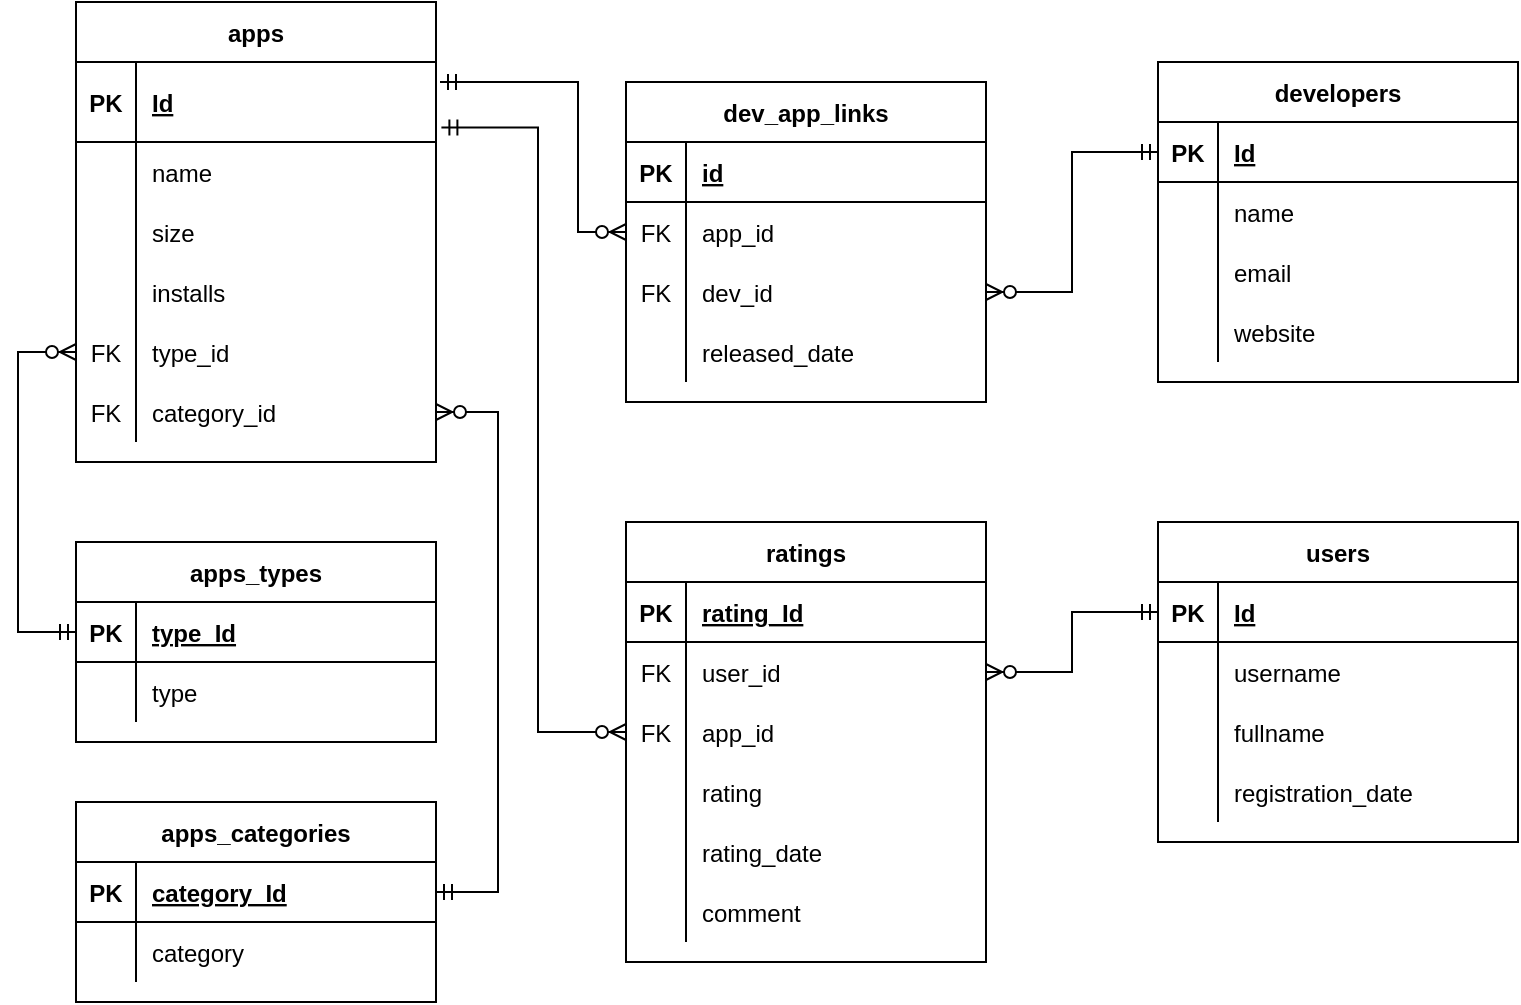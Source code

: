 <mxfile version="14.0.1" type="device"><diagram id="p-B07MjnsqWNbbaMdDTO" name="Page-1"><mxGraphModel dx="1178" dy="1857" grid="1" gridSize="10" guides="1" tooltips="1" connect="1" arrows="1" fold="1" page="1" pageScale="1" pageWidth="827" pageHeight="1169" math="0" shadow="0"><root><mxCell id="0"/><mxCell id="1" parent="0"/><mxCell id="fP9CZ4ce7HDB7MNjOcoI-24" value="developers" style="shape=table;startSize=30;container=1;collapsible=1;childLayout=tableLayout;fixedRows=1;rowLines=0;fontStyle=1;align=center;resizeLast=1;" parent="1" vertex="1"><mxGeometry x="590" y="-240" width="180" height="160" as="geometry"/></mxCell><mxCell id="fP9CZ4ce7HDB7MNjOcoI-25" value="" style="shape=partialRectangle;collapsible=0;dropTarget=0;pointerEvents=0;fillColor=none;top=0;left=0;bottom=1;right=0;points=[[0,0.5],[1,0.5]];portConstraint=eastwest;" parent="fP9CZ4ce7HDB7MNjOcoI-24" vertex="1"><mxGeometry y="30" width="180" height="30" as="geometry"/></mxCell><mxCell id="fP9CZ4ce7HDB7MNjOcoI-26" value="PK" style="shape=partialRectangle;connectable=0;fillColor=none;top=0;left=0;bottom=0;right=0;fontStyle=1;overflow=hidden;" parent="fP9CZ4ce7HDB7MNjOcoI-25" vertex="1"><mxGeometry width="30" height="30" as="geometry"/></mxCell><mxCell id="fP9CZ4ce7HDB7MNjOcoI-27" value="Id" style="shape=partialRectangle;connectable=0;fillColor=none;top=0;left=0;bottom=0;right=0;align=left;spacingLeft=6;fontStyle=5;overflow=hidden;" parent="fP9CZ4ce7HDB7MNjOcoI-25" vertex="1"><mxGeometry x="30" width="150" height="30" as="geometry"/></mxCell><mxCell id="fP9CZ4ce7HDB7MNjOcoI-28" value="" style="shape=partialRectangle;collapsible=0;dropTarget=0;pointerEvents=0;fillColor=none;top=0;left=0;bottom=0;right=0;points=[[0,0.5],[1,0.5]];portConstraint=eastwest;" parent="fP9CZ4ce7HDB7MNjOcoI-24" vertex="1"><mxGeometry y="60" width="180" height="30" as="geometry"/></mxCell><mxCell id="fP9CZ4ce7HDB7MNjOcoI-29" value="" style="shape=partialRectangle;connectable=0;fillColor=none;top=0;left=0;bottom=0;right=0;editable=1;overflow=hidden;" parent="fP9CZ4ce7HDB7MNjOcoI-28" vertex="1"><mxGeometry width="30" height="30" as="geometry"/></mxCell><mxCell id="fP9CZ4ce7HDB7MNjOcoI-30" value="name" style="shape=partialRectangle;connectable=0;fillColor=none;top=0;left=0;bottom=0;right=0;align=left;spacingLeft=6;overflow=hidden;" parent="fP9CZ4ce7HDB7MNjOcoI-28" vertex="1"><mxGeometry x="30" width="150" height="30" as="geometry"/></mxCell><mxCell id="fP9CZ4ce7HDB7MNjOcoI-31" value="" style="shape=partialRectangle;collapsible=0;dropTarget=0;pointerEvents=0;fillColor=none;top=0;left=0;bottom=0;right=0;points=[[0,0.5],[1,0.5]];portConstraint=eastwest;" parent="fP9CZ4ce7HDB7MNjOcoI-24" vertex="1"><mxGeometry y="90" width="180" height="30" as="geometry"/></mxCell><mxCell id="fP9CZ4ce7HDB7MNjOcoI-32" value="" style="shape=partialRectangle;connectable=0;fillColor=none;top=0;left=0;bottom=0;right=0;editable=1;overflow=hidden;" parent="fP9CZ4ce7HDB7MNjOcoI-31" vertex="1"><mxGeometry width="30" height="30" as="geometry"/></mxCell><mxCell id="fP9CZ4ce7HDB7MNjOcoI-33" value="email" style="shape=partialRectangle;connectable=0;fillColor=none;top=0;left=0;bottom=0;right=0;align=left;spacingLeft=6;overflow=hidden;" parent="fP9CZ4ce7HDB7MNjOcoI-31" vertex="1"><mxGeometry x="30" width="150" height="30" as="geometry"/></mxCell><mxCell id="fP9CZ4ce7HDB7MNjOcoI-34" value="" style="shape=partialRectangle;collapsible=0;dropTarget=0;pointerEvents=0;fillColor=none;top=0;left=0;bottom=0;right=0;points=[[0,0.5],[1,0.5]];portConstraint=eastwest;" parent="fP9CZ4ce7HDB7MNjOcoI-24" vertex="1"><mxGeometry y="120" width="180" height="30" as="geometry"/></mxCell><mxCell id="fP9CZ4ce7HDB7MNjOcoI-35" value="" style="shape=partialRectangle;connectable=0;fillColor=none;top=0;left=0;bottom=0;right=0;editable=1;overflow=hidden;" parent="fP9CZ4ce7HDB7MNjOcoI-34" vertex="1"><mxGeometry width="30" height="30" as="geometry"/></mxCell><mxCell id="fP9CZ4ce7HDB7MNjOcoI-36" value="website" style="shape=partialRectangle;connectable=0;fillColor=none;top=0;left=0;bottom=0;right=0;align=left;spacingLeft=6;overflow=hidden;" parent="fP9CZ4ce7HDB7MNjOcoI-34" vertex="1"><mxGeometry x="30" width="150" height="30" as="geometry"/></mxCell><mxCell id="fP9CZ4ce7HDB7MNjOcoI-37" value="apps" style="shape=table;startSize=30;container=1;collapsible=1;childLayout=tableLayout;fixedRows=1;rowLines=0;fontStyle=1;align=center;resizeLast=1;" parent="1" vertex="1"><mxGeometry x="49" y="-270" width="180" height="230" as="geometry"/></mxCell><mxCell id="fP9CZ4ce7HDB7MNjOcoI-38" value="" style="shape=partialRectangle;collapsible=0;dropTarget=0;pointerEvents=0;fillColor=none;top=0;left=0;bottom=1;right=0;points=[[0,0.5],[1,0.5]];portConstraint=eastwest;" parent="fP9CZ4ce7HDB7MNjOcoI-37" vertex="1"><mxGeometry y="30" width="180" height="40" as="geometry"/></mxCell><mxCell id="fP9CZ4ce7HDB7MNjOcoI-39" value="PK" style="shape=partialRectangle;connectable=0;fillColor=none;top=0;left=0;bottom=0;right=0;fontStyle=1;overflow=hidden;" parent="fP9CZ4ce7HDB7MNjOcoI-38" vertex="1"><mxGeometry width="30" height="40" as="geometry"/></mxCell><mxCell id="fP9CZ4ce7HDB7MNjOcoI-40" value="Id" style="shape=partialRectangle;connectable=0;fillColor=none;top=0;left=0;bottom=0;right=0;align=left;spacingLeft=6;fontStyle=5;overflow=hidden;" parent="fP9CZ4ce7HDB7MNjOcoI-38" vertex="1"><mxGeometry x="30" width="150" height="40" as="geometry"/></mxCell><mxCell id="fP9CZ4ce7HDB7MNjOcoI-41" value="" style="shape=partialRectangle;collapsible=0;dropTarget=0;pointerEvents=0;fillColor=none;top=0;left=0;bottom=0;right=0;points=[[0,0.5],[1,0.5]];portConstraint=eastwest;" parent="fP9CZ4ce7HDB7MNjOcoI-37" vertex="1"><mxGeometry y="70" width="180" height="30" as="geometry"/></mxCell><mxCell id="fP9CZ4ce7HDB7MNjOcoI-42" value="" style="shape=partialRectangle;connectable=0;fillColor=none;top=0;left=0;bottom=0;right=0;editable=1;overflow=hidden;" parent="fP9CZ4ce7HDB7MNjOcoI-41" vertex="1"><mxGeometry width="30" height="30" as="geometry"/></mxCell><mxCell id="fP9CZ4ce7HDB7MNjOcoI-43" value="name" style="shape=partialRectangle;connectable=0;fillColor=none;top=0;left=0;bottom=0;right=0;align=left;spacingLeft=6;overflow=hidden;" parent="fP9CZ4ce7HDB7MNjOcoI-41" vertex="1"><mxGeometry x="30" width="150" height="30" as="geometry"/></mxCell><mxCell id="fP9CZ4ce7HDB7MNjOcoI-44" value="" style="shape=partialRectangle;collapsible=0;dropTarget=0;pointerEvents=0;fillColor=none;top=0;left=0;bottom=0;right=0;points=[[0,0.5],[1,0.5]];portConstraint=eastwest;" parent="fP9CZ4ce7HDB7MNjOcoI-37" vertex="1"><mxGeometry y="100" width="180" height="30" as="geometry"/></mxCell><mxCell id="fP9CZ4ce7HDB7MNjOcoI-45" value="" style="shape=partialRectangle;connectable=0;fillColor=none;top=0;left=0;bottom=0;right=0;editable=1;overflow=hidden;" parent="fP9CZ4ce7HDB7MNjOcoI-44" vertex="1"><mxGeometry width="30" height="30" as="geometry"/></mxCell><mxCell id="fP9CZ4ce7HDB7MNjOcoI-46" value="size" style="shape=partialRectangle;connectable=0;fillColor=none;top=0;left=0;bottom=0;right=0;align=left;spacingLeft=6;overflow=hidden;" parent="fP9CZ4ce7HDB7MNjOcoI-44" vertex="1"><mxGeometry x="30" width="150" height="30" as="geometry"/></mxCell><mxCell id="fP9CZ4ce7HDB7MNjOcoI-79" value="" style="shape=partialRectangle;collapsible=0;dropTarget=0;pointerEvents=0;fillColor=none;top=0;left=0;bottom=0;right=0;points=[[0,0.5],[1,0.5]];portConstraint=eastwest;" parent="fP9CZ4ce7HDB7MNjOcoI-37" vertex="1"><mxGeometry y="130" width="180" height="30" as="geometry"/></mxCell><mxCell id="fP9CZ4ce7HDB7MNjOcoI-80" value="" style="shape=partialRectangle;connectable=0;fillColor=none;top=0;left=0;bottom=0;right=0;editable=1;overflow=hidden;" parent="fP9CZ4ce7HDB7MNjOcoI-79" vertex="1"><mxGeometry width="30" height="30" as="geometry"/></mxCell><mxCell id="fP9CZ4ce7HDB7MNjOcoI-81" value="installs" style="shape=partialRectangle;connectable=0;fillColor=none;top=0;left=0;bottom=0;right=0;align=left;spacingLeft=6;overflow=hidden;" parent="fP9CZ4ce7HDB7MNjOcoI-79" vertex="1"><mxGeometry x="30" width="150" height="30" as="geometry"/></mxCell><mxCell id="fP9CZ4ce7HDB7MNjOcoI-115" value="" style="shape=partialRectangle;collapsible=0;dropTarget=0;pointerEvents=0;fillColor=none;top=0;left=0;bottom=0;right=0;points=[[0,0.5],[1,0.5]];portConstraint=eastwest;" parent="fP9CZ4ce7HDB7MNjOcoI-37" vertex="1"><mxGeometry y="160" width="180" height="30" as="geometry"/></mxCell><mxCell id="fP9CZ4ce7HDB7MNjOcoI-116" value="FK" style="shape=partialRectangle;connectable=0;fillColor=none;top=0;left=0;bottom=0;right=0;editable=1;overflow=hidden;" parent="fP9CZ4ce7HDB7MNjOcoI-115" vertex="1"><mxGeometry width="30" height="30" as="geometry"/></mxCell><mxCell id="fP9CZ4ce7HDB7MNjOcoI-117" value="type_id" style="shape=partialRectangle;connectable=0;fillColor=none;top=0;left=0;bottom=0;right=0;align=left;spacingLeft=6;overflow=hidden;" parent="fP9CZ4ce7HDB7MNjOcoI-115" vertex="1"><mxGeometry x="30" width="150" height="30" as="geometry"/></mxCell><mxCell id="fP9CZ4ce7HDB7MNjOcoI-157" value="" style="shape=partialRectangle;collapsible=0;dropTarget=0;pointerEvents=0;fillColor=none;top=0;left=0;bottom=0;right=0;points=[[0,0.5],[1,0.5]];portConstraint=eastwest;" parent="fP9CZ4ce7HDB7MNjOcoI-37" vertex="1"><mxGeometry y="190" width="180" height="30" as="geometry"/></mxCell><mxCell id="fP9CZ4ce7HDB7MNjOcoI-158" value="FK" style="shape=partialRectangle;connectable=0;fillColor=none;top=0;left=0;bottom=0;right=0;editable=1;overflow=hidden;" parent="fP9CZ4ce7HDB7MNjOcoI-157" vertex="1"><mxGeometry width="30" height="30" as="geometry"/></mxCell><mxCell id="fP9CZ4ce7HDB7MNjOcoI-159" value="category_id" style="shape=partialRectangle;connectable=0;fillColor=none;top=0;left=0;bottom=0;right=0;align=left;spacingLeft=6;overflow=hidden;" parent="fP9CZ4ce7HDB7MNjOcoI-157" vertex="1"><mxGeometry x="30" width="150" height="30" as="geometry"/></mxCell><mxCell id="fP9CZ4ce7HDB7MNjOcoI-50" value="dev_app_links" style="shape=table;startSize=30;container=1;collapsible=1;childLayout=tableLayout;fixedRows=1;rowLines=0;fontStyle=1;align=center;resizeLast=1;" parent="1" vertex="1"><mxGeometry x="324" y="-230" width="180" height="160" as="geometry"/></mxCell><mxCell id="fP9CZ4ce7HDB7MNjOcoI-51" value="" style="shape=partialRectangle;collapsible=0;dropTarget=0;pointerEvents=0;fillColor=none;top=0;left=0;bottom=1;right=0;points=[[0,0.5],[1,0.5]];portConstraint=eastwest;" parent="fP9CZ4ce7HDB7MNjOcoI-50" vertex="1"><mxGeometry y="30" width="180" height="30" as="geometry"/></mxCell><mxCell id="fP9CZ4ce7HDB7MNjOcoI-52" value="PK" style="shape=partialRectangle;connectable=0;fillColor=none;top=0;left=0;bottom=0;right=0;fontStyle=1;overflow=hidden;" parent="fP9CZ4ce7HDB7MNjOcoI-51" vertex="1"><mxGeometry width="30" height="30" as="geometry"/></mxCell><mxCell id="fP9CZ4ce7HDB7MNjOcoI-53" value="id" style="shape=partialRectangle;connectable=0;fillColor=none;top=0;left=0;bottom=0;right=0;align=left;spacingLeft=6;fontStyle=5;overflow=hidden;" parent="fP9CZ4ce7HDB7MNjOcoI-51" vertex="1"><mxGeometry x="30" width="150" height="30" as="geometry"/></mxCell><mxCell id="fP9CZ4ce7HDB7MNjOcoI-54" value="" style="shape=partialRectangle;collapsible=0;dropTarget=0;pointerEvents=0;fillColor=none;top=0;left=0;bottom=0;right=0;points=[[0,0.5],[1,0.5]];portConstraint=eastwest;" parent="fP9CZ4ce7HDB7MNjOcoI-50" vertex="1"><mxGeometry y="60" width="180" height="30" as="geometry"/></mxCell><mxCell id="fP9CZ4ce7HDB7MNjOcoI-55" value="FK" style="shape=partialRectangle;connectable=0;fillColor=none;top=0;left=0;bottom=0;right=0;editable=1;overflow=hidden;" parent="fP9CZ4ce7HDB7MNjOcoI-54" vertex="1"><mxGeometry width="30" height="30" as="geometry"/></mxCell><mxCell id="fP9CZ4ce7HDB7MNjOcoI-56" value="app_id" style="shape=partialRectangle;connectable=0;fillColor=none;top=0;left=0;bottom=0;right=0;align=left;spacingLeft=6;overflow=hidden;" parent="fP9CZ4ce7HDB7MNjOcoI-54" vertex="1"><mxGeometry x="30" width="150" height="30" as="geometry"/></mxCell><mxCell id="fP9CZ4ce7HDB7MNjOcoI-57" value="" style="shape=partialRectangle;collapsible=0;dropTarget=0;pointerEvents=0;fillColor=none;top=0;left=0;bottom=0;right=0;points=[[0,0.5],[1,0.5]];portConstraint=eastwest;" parent="fP9CZ4ce7HDB7MNjOcoI-50" vertex="1"><mxGeometry y="90" width="180" height="30" as="geometry"/></mxCell><mxCell id="fP9CZ4ce7HDB7MNjOcoI-58" value="FK" style="shape=partialRectangle;connectable=0;fillColor=none;top=0;left=0;bottom=0;right=0;editable=1;overflow=hidden;" parent="fP9CZ4ce7HDB7MNjOcoI-57" vertex="1"><mxGeometry width="30" height="30" as="geometry"/></mxCell><mxCell id="fP9CZ4ce7HDB7MNjOcoI-59" value="dev_id" style="shape=partialRectangle;connectable=0;fillColor=none;top=0;left=0;bottom=0;right=0;align=left;spacingLeft=6;overflow=hidden;" parent="fP9CZ4ce7HDB7MNjOcoI-57" vertex="1"><mxGeometry x="30" width="150" height="30" as="geometry"/></mxCell><mxCell id="fP9CZ4ce7HDB7MNjOcoI-85" value="" style="shape=partialRectangle;collapsible=0;dropTarget=0;pointerEvents=0;fillColor=none;top=0;left=0;bottom=0;right=0;points=[[0,0.5],[1,0.5]];portConstraint=eastwest;" parent="fP9CZ4ce7HDB7MNjOcoI-50" vertex="1"><mxGeometry y="120" width="180" height="30" as="geometry"/></mxCell><mxCell id="fP9CZ4ce7HDB7MNjOcoI-86" value="" style="shape=partialRectangle;connectable=0;fillColor=none;top=0;left=0;bottom=0;right=0;editable=1;overflow=hidden;" parent="fP9CZ4ce7HDB7MNjOcoI-85" vertex="1"><mxGeometry width="30" height="30" as="geometry"/></mxCell><mxCell id="fP9CZ4ce7HDB7MNjOcoI-87" value="released_date" style="shape=partialRectangle;connectable=0;fillColor=none;top=0;left=0;bottom=0;right=0;align=left;spacingLeft=6;overflow=hidden;" parent="fP9CZ4ce7HDB7MNjOcoI-85" vertex="1"><mxGeometry x="30" width="150" height="30" as="geometry"/></mxCell><mxCell id="fP9CZ4ce7HDB7MNjOcoI-63" style="edgeStyle=orthogonalEdgeStyle;rounded=0;orthogonalLoop=1;jettySize=auto;html=1;exitX=0;exitY=0.5;exitDx=0;exitDy=0;startArrow=ERmandOne;startFill=0;endArrow=ERzeroToMany;endFill=1;" parent="1" source="fP9CZ4ce7HDB7MNjOcoI-25" target="fP9CZ4ce7HDB7MNjOcoI-57" edge="1"><mxGeometry relative="1" as="geometry"/></mxCell><mxCell id="fP9CZ4ce7HDB7MNjOcoI-65" style="edgeStyle=orthogonalEdgeStyle;rounded=0;orthogonalLoop=1;jettySize=auto;html=1;entryX=0;entryY=0.5;entryDx=0;entryDy=0;startArrow=ERmandOne;startFill=0;endArrow=ERzeroToMany;endFill=1;" parent="1" target="fP9CZ4ce7HDB7MNjOcoI-54" edge="1"><mxGeometry relative="1" as="geometry"><mxPoint x="231" y="-230" as="sourcePoint"/><Array as="points"><mxPoint x="300" y="-230"/><mxPoint x="300" y="-155"/></Array></mxGeometry></mxCell><mxCell id="fP9CZ4ce7HDB7MNjOcoI-66" value="ratings" style="shape=table;startSize=30;container=1;collapsible=1;childLayout=tableLayout;fixedRows=1;rowLines=0;fontStyle=1;align=center;resizeLast=1;" parent="1" vertex="1"><mxGeometry x="324" y="-10" width="180" height="220" as="geometry"/></mxCell><mxCell id="fP9CZ4ce7HDB7MNjOcoI-67" value="" style="shape=partialRectangle;collapsible=0;dropTarget=0;pointerEvents=0;fillColor=none;top=0;left=0;bottom=1;right=0;points=[[0,0.5],[1,0.5]];portConstraint=eastwest;" parent="fP9CZ4ce7HDB7MNjOcoI-66" vertex="1"><mxGeometry y="30" width="180" height="30" as="geometry"/></mxCell><mxCell id="fP9CZ4ce7HDB7MNjOcoI-68" value="PK" style="shape=partialRectangle;connectable=0;fillColor=none;top=0;left=0;bottom=0;right=0;fontStyle=1;overflow=hidden;" parent="fP9CZ4ce7HDB7MNjOcoI-67" vertex="1"><mxGeometry width="30" height="30" as="geometry"/></mxCell><mxCell id="fP9CZ4ce7HDB7MNjOcoI-69" value="rating_Id" style="shape=partialRectangle;connectable=0;fillColor=none;top=0;left=0;bottom=0;right=0;align=left;spacingLeft=6;fontStyle=5;overflow=hidden;" parent="fP9CZ4ce7HDB7MNjOcoI-67" vertex="1"><mxGeometry x="30" width="150" height="30" as="geometry"/></mxCell><mxCell id="fP9CZ4ce7HDB7MNjOcoI-70" value="" style="shape=partialRectangle;collapsible=0;dropTarget=0;pointerEvents=0;fillColor=none;top=0;left=0;bottom=0;right=0;points=[[0,0.5],[1,0.5]];portConstraint=eastwest;" parent="fP9CZ4ce7HDB7MNjOcoI-66" vertex="1"><mxGeometry y="60" width="180" height="30" as="geometry"/></mxCell><mxCell id="fP9CZ4ce7HDB7MNjOcoI-71" value="FK" style="shape=partialRectangle;connectable=0;fillColor=none;top=0;left=0;bottom=0;right=0;editable=1;overflow=hidden;" parent="fP9CZ4ce7HDB7MNjOcoI-70" vertex="1"><mxGeometry width="30" height="30" as="geometry"/></mxCell><mxCell id="fP9CZ4ce7HDB7MNjOcoI-72" value="user_id" style="shape=partialRectangle;connectable=0;fillColor=none;top=0;left=0;bottom=0;right=0;align=left;spacingLeft=6;overflow=hidden;" parent="fP9CZ4ce7HDB7MNjOcoI-70" vertex="1"><mxGeometry x="30" width="150" height="30" as="geometry"/></mxCell><mxCell id="fP9CZ4ce7HDB7MNjOcoI-73" value="" style="shape=partialRectangle;collapsible=0;dropTarget=0;pointerEvents=0;fillColor=none;top=0;left=0;bottom=0;right=0;points=[[0,0.5],[1,0.5]];portConstraint=eastwest;" parent="fP9CZ4ce7HDB7MNjOcoI-66" vertex="1"><mxGeometry y="90" width="180" height="30" as="geometry"/></mxCell><mxCell id="fP9CZ4ce7HDB7MNjOcoI-74" value="FK" style="shape=partialRectangle;connectable=0;fillColor=none;top=0;left=0;bottom=0;right=0;editable=1;overflow=hidden;" parent="fP9CZ4ce7HDB7MNjOcoI-73" vertex="1"><mxGeometry width="30" height="30" as="geometry"/></mxCell><mxCell id="fP9CZ4ce7HDB7MNjOcoI-75" value="app_id" style="shape=partialRectangle;connectable=0;fillColor=none;top=0;left=0;bottom=0;right=0;align=left;spacingLeft=6;overflow=hidden;" parent="fP9CZ4ce7HDB7MNjOcoI-73" vertex="1"><mxGeometry x="30" width="150" height="30" as="geometry"/></mxCell><mxCell id="fP9CZ4ce7HDB7MNjOcoI-76" value="" style="shape=partialRectangle;collapsible=0;dropTarget=0;pointerEvents=0;fillColor=none;top=0;left=0;bottom=0;right=0;points=[[0,0.5],[1,0.5]];portConstraint=eastwest;" parent="fP9CZ4ce7HDB7MNjOcoI-66" vertex="1"><mxGeometry y="120" width="180" height="30" as="geometry"/></mxCell><mxCell id="fP9CZ4ce7HDB7MNjOcoI-77" value="" style="shape=partialRectangle;connectable=0;fillColor=none;top=0;left=0;bottom=0;right=0;editable=1;overflow=hidden;" parent="fP9CZ4ce7HDB7MNjOcoI-76" vertex="1"><mxGeometry width="30" height="30" as="geometry"/></mxCell><mxCell id="fP9CZ4ce7HDB7MNjOcoI-78" value="rating" style="shape=partialRectangle;connectable=0;fillColor=none;top=0;left=0;bottom=0;right=0;align=left;spacingLeft=6;overflow=hidden;" parent="fP9CZ4ce7HDB7MNjOcoI-76" vertex="1"><mxGeometry x="30" width="150" height="30" as="geometry"/></mxCell><mxCell id="fP9CZ4ce7HDB7MNjOcoI-147" value="" style="shape=partialRectangle;collapsible=0;dropTarget=0;pointerEvents=0;fillColor=none;top=0;left=0;bottom=0;right=0;points=[[0,0.5],[1,0.5]];portConstraint=eastwest;" parent="fP9CZ4ce7HDB7MNjOcoI-66" vertex="1"><mxGeometry y="150" width="180" height="30" as="geometry"/></mxCell><mxCell id="fP9CZ4ce7HDB7MNjOcoI-148" value="" style="shape=partialRectangle;connectable=0;fillColor=none;top=0;left=0;bottom=0;right=0;editable=1;overflow=hidden;" parent="fP9CZ4ce7HDB7MNjOcoI-147" vertex="1"><mxGeometry width="30" height="30" as="geometry"/></mxCell><mxCell id="fP9CZ4ce7HDB7MNjOcoI-149" value="rating_date" style="shape=partialRectangle;connectable=0;fillColor=none;top=0;left=0;bottom=0;right=0;align=left;spacingLeft=6;overflow=hidden;" parent="fP9CZ4ce7HDB7MNjOcoI-147" vertex="1"><mxGeometry x="30" width="150" height="30" as="geometry"/></mxCell><mxCell id="fP9CZ4ce7HDB7MNjOcoI-150" value="" style="shape=partialRectangle;collapsible=0;dropTarget=0;pointerEvents=0;fillColor=none;top=0;left=0;bottom=0;right=0;points=[[0,0.5],[1,0.5]];portConstraint=eastwest;" parent="fP9CZ4ce7HDB7MNjOcoI-66" vertex="1"><mxGeometry y="180" width="180" height="30" as="geometry"/></mxCell><mxCell id="fP9CZ4ce7HDB7MNjOcoI-151" value="" style="shape=partialRectangle;connectable=0;fillColor=none;top=0;left=0;bottom=0;right=0;editable=1;overflow=hidden;" parent="fP9CZ4ce7HDB7MNjOcoI-150" vertex="1"><mxGeometry width="30" height="30" as="geometry"/></mxCell><mxCell id="fP9CZ4ce7HDB7MNjOcoI-152" value="comment" style="shape=partialRectangle;connectable=0;fillColor=none;top=0;left=0;bottom=0;right=0;align=left;spacingLeft=6;overflow=hidden;" parent="fP9CZ4ce7HDB7MNjOcoI-150" vertex="1"><mxGeometry x="30" width="150" height="30" as="geometry"/></mxCell><mxCell id="fP9CZ4ce7HDB7MNjOcoI-131" style="edgeStyle=orthogonalEdgeStyle;rounded=0;orthogonalLoop=1;jettySize=auto;html=1;startArrow=ERmandOne;startFill=0;endArrow=ERzeroToMany;endFill=1;exitX=0;exitY=0.5;exitDx=0;exitDy=0;entryX=0;entryY=0.5;entryDx=0;entryDy=0;" parent="1" source="fP9CZ4ce7HDB7MNjOcoI-119" edge="1" target="fP9CZ4ce7HDB7MNjOcoI-115"><mxGeometry relative="1" as="geometry"><mxPoint x="49" y="-60" as="targetPoint"/><Array as="points"><mxPoint x="20" y="45"/><mxPoint x="20" y="-95"/></Array></mxGeometry></mxCell><mxCell id="fP9CZ4ce7HDB7MNjOcoI-118" value="apps_types" style="shape=table;startSize=30;container=1;collapsible=1;childLayout=tableLayout;fixedRows=1;rowLines=0;fontStyle=1;align=center;resizeLast=1;" parent="1" vertex="1"><mxGeometry x="49" width="180" height="100" as="geometry"/></mxCell><mxCell id="fP9CZ4ce7HDB7MNjOcoI-119" value="" style="shape=partialRectangle;collapsible=0;dropTarget=0;pointerEvents=0;fillColor=none;top=0;left=0;bottom=1;right=0;points=[[0,0.5],[1,0.5]];portConstraint=eastwest;" parent="fP9CZ4ce7HDB7MNjOcoI-118" vertex="1"><mxGeometry y="30" width="180" height="30" as="geometry"/></mxCell><mxCell id="fP9CZ4ce7HDB7MNjOcoI-120" value="PK" style="shape=partialRectangle;connectable=0;fillColor=none;top=0;left=0;bottom=0;right=0;fontStyle=1;overflow=hidden;" parent="fP9CZ4ce7HDB7MNjOcoI-119" vertex="1"><mxGeometry width="30" height="30" as="geometry"/></mxCell><mxCell id="fP9CZ4ce7HDB7MNjOcoI-121" value="type_Id" style="shape=partialRectangle;connectable=0;fillColor=none;top=0;left=0;bottom=0;right=0;align=left;spacingLeft=6;fontStyle=5;overflow=hidden;" parent="fP9CZ4ce7HDB7MNjOcoI-119" vertex="1"><mxGeometry x="30" width="150" height="30" as="geometry"/></mxCell><mxCell id="fP9CZ4ce7HDB7MNjOcoI-122" value="" style="shape=partialRectangle;collapsible=0;dropTarget=0;pointerEvents=0;fillColor=none;top=0;left=0;bottom=0;right=0;points=[[0,0.5],[1,0.5]];portConstraint=eastwest;" parent="fP9CZ4ce7HDB7MNjOcoI-118" vertex="1"><mxGeometry y="60" width="180" height="30" as="geometry"/></mxCell><mxCell id="fP9CZ4ce7HDB7MNjOcoI-123" value="" style="shape=partialRectangle;connectable=0;fillColor=none;top=0;left=0;bottom=0;right=0;editable=1;overflow=hidden;" parent="fP9CZ4ce7HDB7MNjOcoI-122" vertex="1"><mxGeometry width="30" height="30" as="geometry"/></mxCell><mxCell id="fP9CZ4ce7HDB7MNjOcoI-124" value="type" style="shape=partialRectangle;connectable=0;fillColor=none;top=0;left=0;bottom=0;right=0;align=left;spacingLeft=6;overflow=hidden;" parent="fP9CZ4ce7HDB7MNjOcoI-122" vertex="1"><mxGeometry x="30" width="150" height="30" as="geometry"/></mxCell><mxCell id="fP9CZ4ce7HDB7MNjOcoI-133" value="users" style="shape=table;startSize=30;container=1;collapsible=1;childLayout=tableLayout;fixedRows=1;rowLines=0;fontStyle=1;align=center;resizeLast=1;" parent="1" vertex="1"><mxGeometry x="590" y="-10" width="180" height="160" as="geometry"/></mxCell><mxCell id="fP9CZ4ce7HDB7MNjOcoI-134" value="" style="shape=partialRectangle;collapsible=0;dropTarget=0;pointerEvents=0;fillColor=none;top=0;left=0;bottom=1;right=0;points=[[0,0.5],[1,0.5]];portConstraint=eastwest;" parent="fP9CZ4ce7HDB7MNjOcoI-133" vertex="1"><mxGeometry y="30" width="180" height="30" as="geometry"/></mxCell><mxCell id="fP9CZ4ce7HDB7MNjOcoI-135" value="PK" style="shape=partialRectangle;connectable=0;fillColor=none;top=0;left=0;bottom=0;right=0;fontStyle=1;overflow=hidden;" parent="fP9CZ4ce7HDB7MNjOcoI-134" vertex="1"><mxGeometry width="30" height="30" as="geometry"/></mxCell><mxCell id="fP9CZ4ce7HDB7MNjOcoI-136" value="Id" style="shape=partialRectangle;connectable=0;fillColor=none;top=0;left=0;bottom=0;right=0;align=left;spacingLeft=6;fontStyle=5;overflow=hidden;" parent="fP9CZ4ce7HDB7MNjOcoI-134" vertex="1"><mxGeometry x="30" width="150" height="30" as="geometry"/></mxCell><mxCell id="fP9CZ4ce7HDB7MNjOcoI-137" value="" style="shape=partialRectangle;collapsible=0;dropTarget=0;pointerEvents=0;fillColor=none;top=0;left=0;bottom=0;right=0;points=[[0,0.5],[1,0.5]];portConstraint=eastwest;" parent="fP9CZ4ce7HDB7MNjOcoI-133" vertex="1"><mxGeometry y="60" width="180" height="30" as="geometry"/></mxCell><mxCell id="fP9CZ4ce7HDB7MNjOcoI-138" value="" style="shape=partialRectangle;connectable=0;fillColor=none;top=0;left=0;bottom=0;right=0;editable=1;overflow=hidden;" parent="fP9CZ4ce7HDB7MNjOcoI-137" vertex="1"><mxGeometry width="30" height="30" as="geometry"/></mxCell><mxCell id="fP9CZ4ce7HDB7MNjOcoI-139" value="username" style="shape=partialRectangle;connectable=0;fillColor=none;top=0;left=0;bottom=0;right=0;align=left;spacingLeft=6;overflow=hidden;" parent="fP9CZ4ce7HDB7MNjOcoI-137" vertex="1"><mxGeometry x="30" width="150" height="30" as="geometry"/></mxCell><mxCell id="fP9CZ4ce7HDB7MNjOcoI-140" value="" style="shape=partialRectangle;collapsible=0;dropTarget=0;pointerEvents=0;fillColor=none;top=0;left=0;bottom=0;right=0;points=[[0,0.5],[1,0.5]];portConstraint=eastwest;" parent="fP9CZ4ce7HDB7MNjOcoI-133" vertex="1"><mxGeometry y="90" width="180" height="30" as="geometry"/></mxCell><mxCell id="fP9CZ4ce7HDB7MNjOcoI-141" value="" style="shape=partialRectangle;connectable=0;fillColor=none;top=0;left=0;bottom=0;right=0;editable=1;overflow=hidden;" parent="fP9CZ4ce7HDB7MNjOcoI-140" vertex="1"><mxGeometry width="30" height="30" as="geometry"/></mxCell><mxCell id="fP9CZ4ce7HDB7MNjOcoI-142" value="fullname" style="shape=partialRectangle;connectable=0;fillColor=none;top=0;left=0;bottom=0;right=0;align=left;spacingLeft=6;overflow=hidden;" parent="fP9CZ4ce7HDB7MNjOcoI-140" vertex="1"><mxGeometry x="30" width="150" height="30" as="geometry"/></mxCell><mxCell id="fP9CZ4ce7HDB7MNjOcoI-143" value="" style="shape=partialRectangle;collapsible=0;dropTarget=0;pointerEvents=0;fillColor=none;top=0;left=0;bottom=0;right=0;points=[[0,0.5],[1,0.5]];portConstraint=eastwest;" parent="fP9CZ4ce7HDB7MNjOcoI-133" vertex="1"><mxGeometry y="120" width="180" height="30" as="geometry"/></mxCell><mxCell id="fP9CZ4ce7HDB7MNjOcoI-144" value="" style="shape=partialRectangle;connectable=0;fillColor=none;top=0;left=0;bottom=0;right=0;editable=1;overflow=hidden;" parent="fP9CZ4ce7HDB7MNjOcoI-143" vertex="1"><mxGeometry width="30" height="30" as="geometry"/></mxCell><mxCell id="fP9CZ4ce7HDB7MNjOcoI-145" value="registration_date" style="shape=partialRectangle;connectable=0;fillColor=none;top=0;left=0;bottom=0;right=0;align=left;spacingLeft=6;overflow=hidden;" parent="fP9CZ4ce7HDB7MNjOcoI-143" vertex="1"><mxGeometry x="30" width="150" height="30" as="geometry"/></mxCell><mxCell id="fP9CZ4ce7HDB7MNjOcoI-146" style="edgeStyle=orthogonalEdgeStyle;rounded=0;orthogonalLoop=1;jettySize=auto;html=1;exitX=0;exitY=0.5;exitDx=0;exitDy=0;startArrow=ERmandOne;startFill=0;endArrow=ERzeroToMany;endFill=1;" parent="1" source="fP9CZ4ce7HDB7MNjOcoI-134" target="fP9CZ4ce7HDB7MNjOcoI-70" edge="1"><mxGeometry relative="1" as="geometry"/></mxCell><mxCell id="fP9CZ4ce7HDB7MNjOcoI-156" style="edgeStyle=orthogonalEdgeStyle;rounded=0;orthogonalLoop=1;jettySize=auto;html=1;exitX=1.015;exitY=0.818;exitDx=0;exitDy=0;startArrow=ERmandOne;startFill=0;endArrow=ERzeroToMany;endFill=1;exitPerimeter=0;" parent="1" source="fP9CZ4ce7HDB7MNjOcoI-38" target="fP9CZ4ce7HDB7MNjOcoI-73" edge="1"><mxGeometry relative="1" as="geometry"><Array as="points"><mxPoint x="280" y="-207"/><mxPoint x="280" y="95"/></Array></mxGeometry></mxCell><mxCell id="pBVrBqtjB2XjKd592s3Z-2" value="apps_categories" style="shape=table;startSize=30;container=1;collapsible=1;childLayout=tableLayout;fixedRows=1;rowLines=0;fontStyle=1;align=center;resizeLast=1;" vertex="1" parent="1"><mxGeometry x="49" y="130" width="180" height="100" as="geometry"/></mxCell><mxCell id="pBVrBqtjB2XjKd592s3Z-3" value="" style="shape=partialRectangle;collapsible=0;dropTarget=0;pointerEvents=0;fillColor=none;top=0;left=0;bottom=1;right=0;points=[[0,0.5],[1,0.5]];portConstraint=eastwest;" vertex="1" parent="pBVrBqtjB2XjKd592s3Z-2"><mxGeometry y="30" width="180" height="30" as="geometry"/></mxCell><mxCell id="pBVrBqtjB2XjKd592s3Z-4" value="PK" style="shape=partialRectangle;connectable=0;fillColor=none;top=0;left=0;bottom=0;right=0;fontStyle=1;overflow=hidden;" vertex="1" parent="pBVrBqtjB2XjKd592s3Z-3"><mxGeometry width="30" height="30" as="geometry"/></mxCell><mxCell id="pBVrBqtjB2XjKd592s3Z-5" value="category_Id" style="shape=partialRectangle;connectable=0;fillColor=none;top=0;left=0;bottom=0;right=0;align=left;spacingLeft=6;fontStyle=5;overflow=hidden;" vertex="1" parent="pBVrBqtjB2XjKd592s3Z-3"><mxGeometry x="30" width="150" height="30" as="geometry"/></mxCell><mxCell id="pBVrBqtjB2XjKd592s3Z-6" value="" style="shape=partialRectangle;collapsible=0;dropTarget=0;pointerEvents=0;fillColor=none;top=0;left=0;bottom=0;right=0;points=[[0,0.5],[1,0.5]];portConstraint=eastwest;" vertex="1" parent="pBVrBqtjB2XjKd592s3Z-2"><mxGeometry y="60" width="180" height="30" as="geometry"/></mxCell><mxCell id="pBVrBqtjB2XjKd592s3Z-7" value="" style="shape=partialRectangle;connectable=0;fillColor=none;top=0;left=0;bottom=0;right=0;editable=1;overflow=hidden;" vertex="1" parent="pBVrBqtjB2XjKd592s3Z-6"><mxGeometry width="30" height="30" as="geometry"/></mxCell><mxCell id="pBVrBqtjB2XjKd592s3Z-8" value="category" style="shape=partialRectangle;connectable=0;fillColor=none;top=0;left=0;bottom=0;right=0;align=left;spacingLeft=6;overflow=hidden;" vertex="1" parent="pBVrBqtjB2XjKd592s3Z-6"><mxGeometry x="30" width="150" height="30" as="geometry"/></mxCell><mxCell id="pBVrBqtjB2XjKd592s3Z-10" style="edgeStyle=orthogonalEdgeStyle;rounded=0;orthogonalLoop=1;jettySize=auto;html=1;exitX=1;exitY=0.5;exitDx=0;exitDy=0;entryX=1;entryY=0.5;entryDx=0;entryDy=0;endArrow=ERzeroToMany;endFill=1;startArrow=ERmandOne;startFill=0;" edge="1" parent="1" source="pBVrBqtjB2XjKd592s3Z-3" target="fP9CZ4ce7HDB7MNjOcoI-157"><mxGeometry relative="1" as="geometry"><Array as="points"><mxPoint x="260" y="175"/><mxPoint x="260" y="-65"/></Array></mxGeometry></mxCell></root></mxGraphModel></diagram></mxfile>